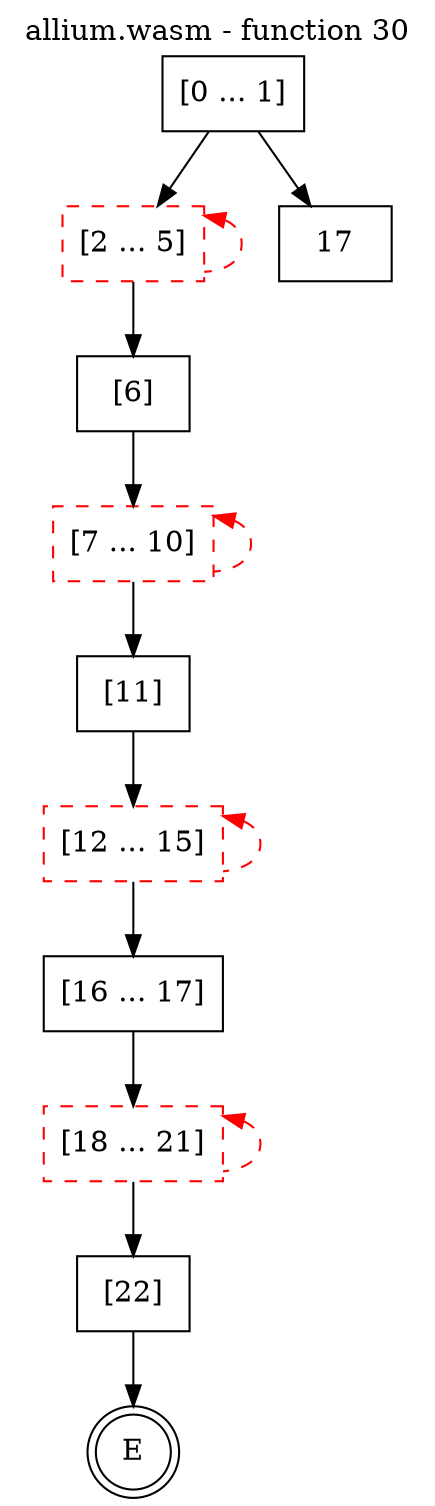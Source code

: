 digraph finite_state_machine {
    label = "allium.wasm - function 30"
    labelloc =  t
    labelfontsize = 16
    labelfontcolor = black
    labelfontname = "Helvetica"
    node [shape = doublecircle]; E ;
    node [shape = box];
    node [shape=box, color=black, style=solid] 0[label="[0 ... 1]"]
    node [shape=box, color=red, style=dashed] 2[label="[2 ... 5]"]
    node [shape=box, color=black, style=solid] 6[label="[6]"]
    node [shape=box, color=red, style=dashed] 7[label="[7 ... 10]"]
    node [shape=box, color=black, style=solid] 11[label="[11]"]
    node [shape=box, color=red, style=dashed] 12[label="[12 ... 15]"]
    node [shape=box, color=black, style=solid] 16[label="[16 ... 17]"]
    node [shape=box, color=red, style=dashed] 18[label="[18 ... 21]"]
    node [shape=box, color=black, style=solid] 22[label="[22]"]
    0 -> 2;
    0 -> 17;
    2 -> 6;
    2 -> 2[style="dashed" color="red" dir=back];
    6 -> 7;
    7 -> 11;
    7 -> 7[style="dashed" color="red" dir=back];
    11 -> 12;
    12 -> 16;
    12 -> 12[style="dashed" color="red" dir=back];
    16 -> 18;
    18 -> 22;
    18 -> 18[style="dashed" color="red" dir=back];
    22 -> E;
}
